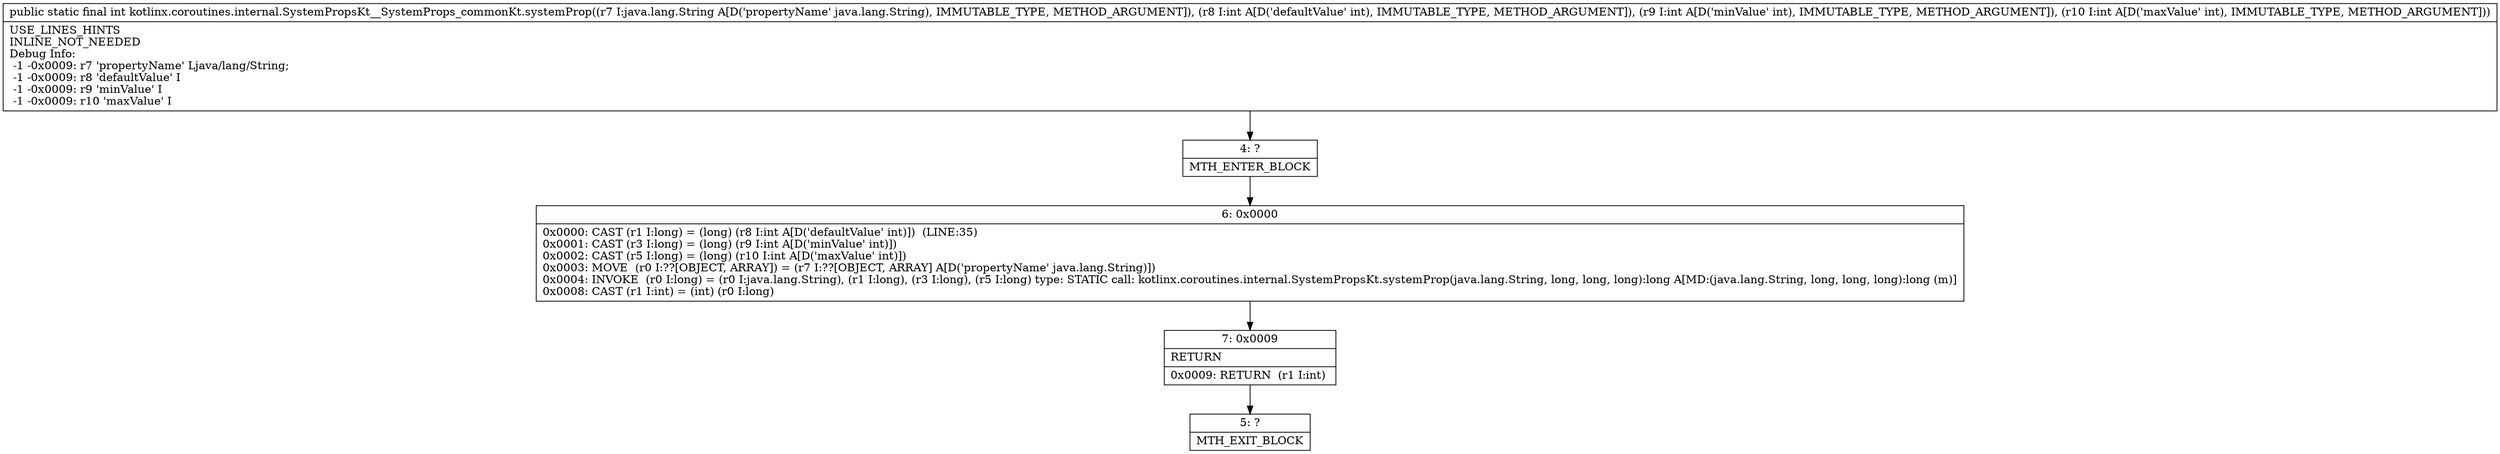 digraph "CFG forkotlinx.coroutines.internal.SystemPropsKt__SystemProps_commonKt.systemProp(Ljava\/lang\/String;III)I" {
Node_4 [shape=record,label="{4\:\ ?|MTH_ENTER_BLOCK\l}"];
Node_6 [shape=record,label="{6\:\ 0x0000|0x0000: CAST (r1 I:long) = (long) (r8 I:int A[D('defaultValue' int)])  (LINE:35)\l0x0001: CAST (r3 I:long) = (long) (r9 I:int A[D('minValue' int)]) \l0x0002: CAST (r5 I:long) = (long) (r10 I:int A[D('maxValue' int)]) \l0x0003: MOVE  (r0 I:??[OBJECT, ARRAY]) = (r7 I:??[OBJECT, ARRAY] A[D('propertyName' java.lang.String)]) \l0x0004: INVOKE  (r0 I:long) = (r0 I:java.lang.String), (r1 I:long), (r3 I:long), (r5 I:long) type: STATIC call: kotlinx.coroutines.internal.SystemPropsKt.systemProp(java.lang.String, long, long, long):long A[MD:(java.lang.String, long, long, long):long (m)]\l0x0008: CAST (r1 I:int) = (int) (r0 I:long) \l}"];
Node_7 [shape=record,label="{7\:\ 0x0009|RETURN\l|0x0009: RETURN  (r1 I:int) \l}"];
Node_5 [shape=record,label="{5\:\ ?|MTH_EXIT_BLOCK\l}"];
MethodNode[shape=record,label="{public static final int kotlinx.coroutines.internal.SystemPropsKt__SystemProps_commonKt.systemProp((r7 I:java.lang.String A[D('propertyName' java.lang.String), IMMUTABLE_TYPE, METHOD_ARGUMENT]), (r8 I:int A[D('defaultValue' int), IMMUTABLE_TYPE, METHOD_ARGUMENT]), (r9 I:int A[D('minValue' int), IMMUTABLE_TYPE, METHOD_ARGUMENT]), (r10 I:int A[D('maxValue' int), IMMUTABLE_TYPE, METHOD_ARGUMENT]))  | USE_LINES_HINTS\lINLINE_NOT_NEEDED\lDebug Info:\l  \-1 \-0x0009: r7 'propertyName' Ljava\/lang\/String;\l  \-1 \-0x0009: r8 'defaultValue' I\l  \-1 \-0x0009: r9 'minValue' I\l  \-1 \-0x0009: r10 'maxValue' I\l}"];
MethodNode -> Node_4;Node_4 -> Node_6;
Node_6 -> Node_7;
Node_7 -> Node_5;
}

